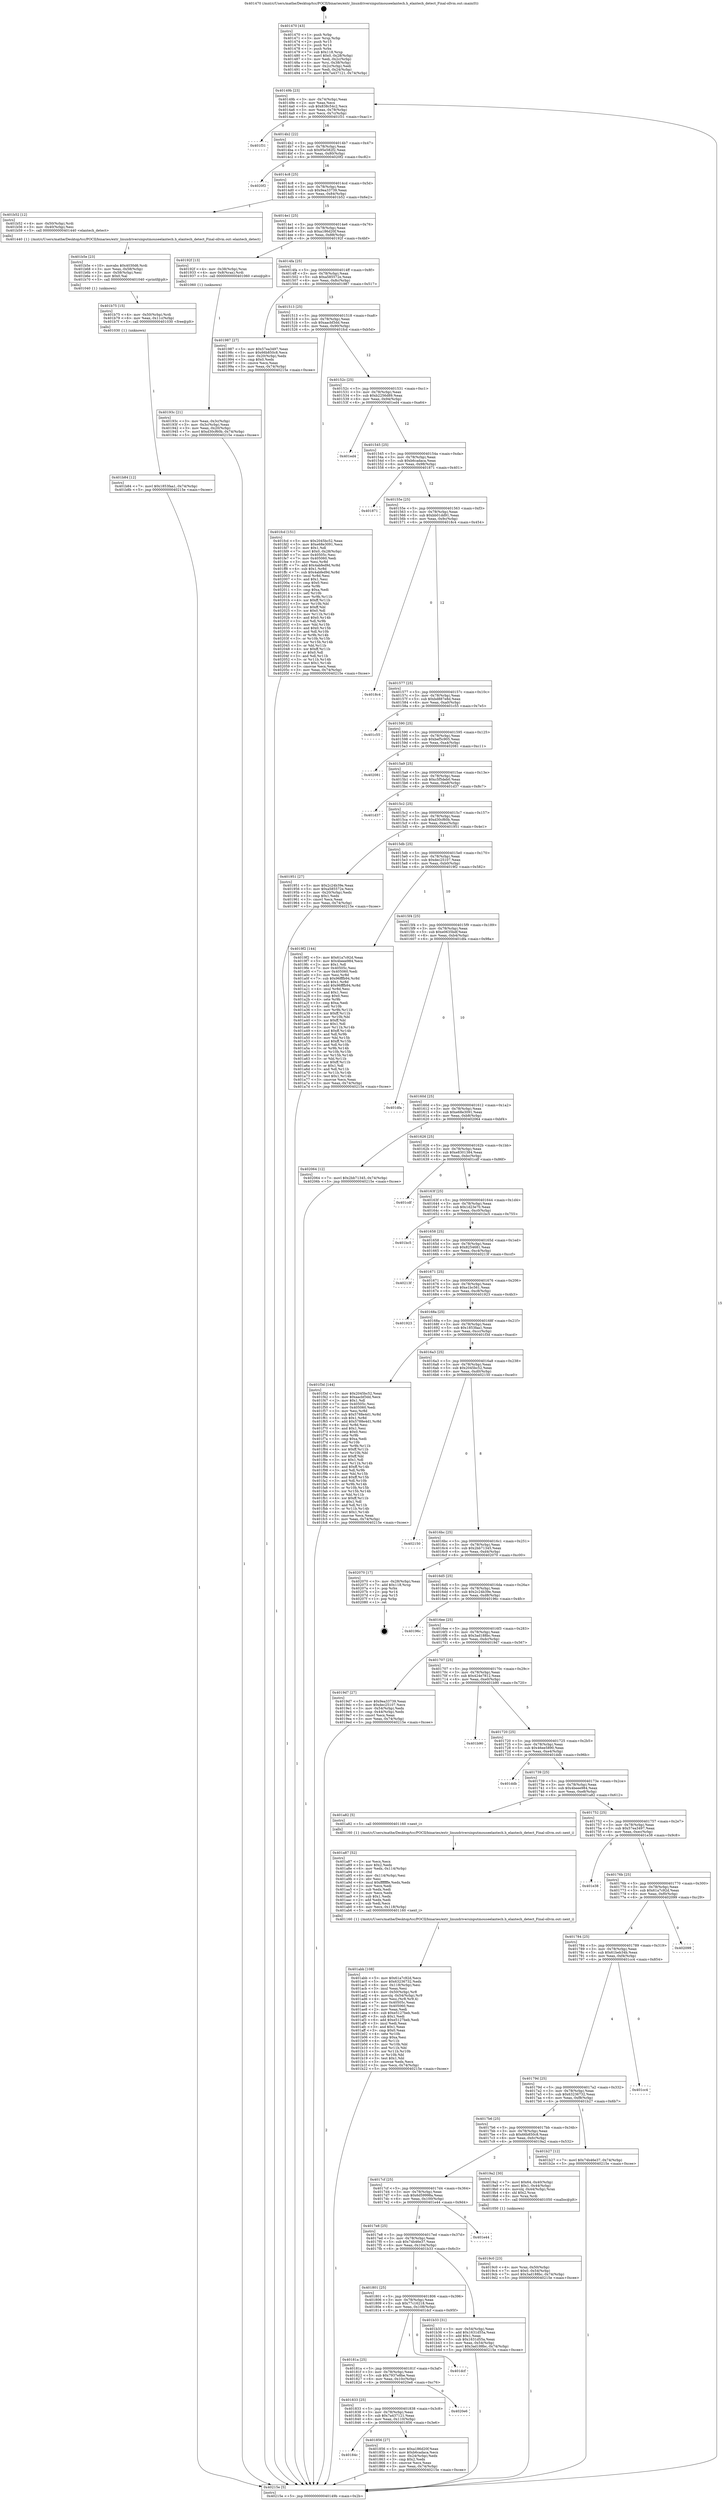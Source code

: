 digraph "0x401470" {
  label = "0x401470 (/mnt/c/Users/mathe/Desktop/tcc/POCII/binaries/extr_linuxdriversinputmouseelantech.h_elantech_detect_Final-ollvm.out::main(0))"
  labelloc = "t"
  node[shape=record]

  Entry [label="",width=0.3,height=0.3,shape=circle,fillcolor=black,style=filled]
  "0x40149b" [label="{
     0x40149b [23]\l
     | [instrs]\l
     &nbsp;&nbsp;0x40149b \<+3\>: mov -0x74(%rbp),%eax\l
     &nbsp;&nbsp;0x40149e \<+2\>: mov %eax,%ecx\l
     &nbsp;&nbsp;0x4014a0 \<+6\>: sub $0x838c54c2,%ecx\l
     &nbsp;&nbsp;0x4014a6 \<+3\>: mov %eax,-0x78(%rbp)\l
     &nbsp;&nbsp;0x4014a9 \<+3\>: mov %ecx,-0x7c(%rbp)\l
     &nbsp;&nbsp;0x4014ac \<+6\>: je 0000000000401f31 \<main+0xac1\>\l
  }"]
  "0x401f31" [label="{
     0x401f31\l
  }", style=dashed]
  "0x4014b2" [label="{
     0x4014b2 [22]\l
     | [instrs]\l
     &nbsp;&nbsp;0x4014b2 \<+5\>: jmp 00000000004014b7 \<main+0x47\>\l
     &nbsp;&nbsp;0x4014b7 \<+3\>: mov -0x78(%rbp),%eax\l
     &nbsp;&nbsp;0x4014ba \<+5\>: sub $0x95e582f2,%eax\l
     &nbsp;&nbsp;0x4014bf \<+3\>: mov %eax,-0x80(%rbp)\l
     &nbsp;&nbsp;0x4014c2 \<+6\>: je 00000000004020f2 \<main+0xc82\>\l
  }"]
  Exit [label="",width=0.3,height=0.3,shape=circle,fillcolor=black,style=filled,peripheries=2]
  "0x4020f2" [label="{
     0x4020f2\l
  }", style=dashed]
  "0x4014c8" [label="{
     0x4014c8 [25]\l
     | [instrs]\l
     &nbsp;&nbsp;0x4014c8 \<+5\>: jmp 00000000004014cd \<main+0x5d\>\l
     &nbsp;&nbsp;0x4014cd \<+3\>: mov -0x78(%rbp),%eax\l
     &nbsp;&nbsp;0x4014d0 \<+5\>: sub $0x9ea33739,%eax\l
     &nbsp;&nbsp;0x4014d5 \<+6\>: mov %eax,-0x84(%rbp)\l
     &nbsp;&nbsp;0x4014db \<+6\>: je 0000000000401b52 \<main+0x6e2\>\l
  }"]
  "0x401b84" [label="{
     0x401b84 [12]\l
     | [instrs]\l
     &nbsp;&nbsp;0x401b84 \<+7\>: movl $0x1853faa1,-0x74(%rbp)\l
     &nbsp;&nbsp;0x401b8b \<+5\>: jmp 000000000040215e \<main+0xcee\>\l
  }"]
  "0x401b52" [label="{
     0x401b52 [12]\l
     | [instrs]\l
     &nbsp;&nbsp;0x401b52 \<+4\>: mov -0x50(%rbp),%rdi\l
     &nbsp;&nbsp;0x401b56 \<+3\>: mov -0x40(%rbp),%esi\l
     &nbsp;&nbsp;0x401b59 \<+5\>: call 0000000000401440 \<elantech_detect\>\l
     | [calls]\l
     &nbsp;&nbsp;0x401440 \{1\} (/mnt/c/Users/mathe/Desktop/tcc/POCII/binaries/extr_linuxdriversinputmouseelantech.h_elantech_detect_Final-ollvm.out::elantech_detect)\l
  }"]
  "0x4014e1" [label="{
     0x4014e1 [25]\l
     | [instrs]\l
     &nbsp;&nbsp;0x4014e1 \<+5\>: jmp 00000000004014e6 \<main+0x76\>\l
     &nbsp;&nbsp;0x4014e6 \<+3\>: mov -0x78(%rbp),%eax\l
     &nbsp;&nbsp;0x4014e9 \<+5\>: sub $0xa186d20f,%eax\l
     &nbsp;&nbsp;0x4014ee \<+6\>: mov %eax,-0x88(%rbp)\l
     &nbsp;&nbsp;0x4014f4 \<+6\>: je 000000000040192f \<main+0x4bf\>\l
  }"]
  "0x401b75" [label="{
     0x401b75 [15]\l
     | [instrs]\l
     &nbsp;&nbsp;0x401b75 \<+4\>: mov -0x50(%rbp),%rdi\l
     &nbsp;&nbsp;0x401b79 \<+6\>: mov %eax,-0x11c(%rbp)\l
     &nbsp;&nbsp;0x401b7f \<+5\>: call 0000000000401030 \<free@plt\>\l
     | [calls]\l
     &nbsp;&nbsp;0x401030 \{1\} (unknown)\l
  }"]
  "0x40192f" [label="{
     0x40192f [13]\l
     | [instrs]\l
     &nbsp;&nbsp;0x40192f \<+4\>: mov -0x38(%rbp),%rax\l
     &nbsp;&nbsp;0x401933 \<+4\>: mov 0x8(%rax),%rdi\l
     &nbsp;&nbsp;0x401937 \<+5\>: call 0000000000401060 \<atoi@plt\>\l
     | [calls]\l
     &nbsp;&nbsp;0x401060 \{1\} (unknown)\l
  }"]
  "0x4014fa" [label="{
     0x4014fa [25]\l
     | [instrs]\l
     &nbsp;&nbsp;0x4014fa \<+5\>: jmp 00000000004014ff \<main+0x8f\>\l
     &nbsp;&nbsp;0x4014ff \<+3\>: mov -0x78(%rbp),%eax\l
     &nbsp;&nbsp;0x401502 \<+5\>: sub $0xa585572e,%eax\l
     &nbsp;&nbsp;0x401507 \<+6\>: mov %eax,-0x8c(%rbp)\l
     &nbsp;&nbsp;0x40150d \<+6\>: je 0000000000401987 \<main+0x517\>\l
  }"]
  "0x401b5e" [label="{
     0x401b5e [23]\l
     | [instrs]\l
     &nbsp;&nbsp;0x401b5e \<+10\>: movabs $0x4030d6,%rdi\l
     &nbsp;&nbsp;0x401b68 \<+3\>: mov %eax,-0x58(%rbp)\l
     &nbsp;&nbsp;0x401b6b \<+3\>: mov -0x58(%rbp),%esi\l
     &nbsp;&nbsp;0x401b6e \<+2\>: mov $0x0,%al\l
     &nbsp;&nbsp;0x401b70 \<+5\>: call 0000000000401040 \<printf@plt\>\l
     | [calls]\l
     &nbsp;&nbsp;0x401040 \{1\} (unknown)\l
  }"]
  "0x401987" [label="{
     0x401987 [27]\l
     | [instrs]\l
     &nbsp;&nbsp;0x401987 \<+5\>: mov $0x57ea3497,%eax\l
     &nbsp;&nbsp;0x40198c \<+5\>: mov $0x66b850c8,%ecx\l
     &nbsp;&nbsp;0x401991 \<+3\>: mov -0x20(%rbp),%edx\l
     &nbsp;&nbsp;0x401994 \<+3\>: cmp $0x0,%edx\l
     &nbsp;&nbsp;0x401997 \<+3\>: cmove %ecx,%eax\l
     &nbsp;&nbsp;0x40199a \<+3\>: mov %eax,-0x74(%rbp)\l
     &nbsp;&nbsp;0x40199d \<+5\>: jmp 000000000040215e \<main+0xcee\>\l
  }"]
  "0x401513" [label="{
     0x401513 [25]\l
     | [instrs]\l
     &nbsp;&nbsp;0x401513 \<+5\>: jmp 0000000000401518 \<main+0xa8\>\l
     &nbsp;&nbsp;0x401518 \<+3\>: mov -0x78(%rbp),%eax\l
     &nbsp;&nbsp;0x40151b \<+5\>: sub $0xaacbf3dd,%eax\l
     &nbsp;&nbsp;0x401520 \<+6\>: mov %eax,-0x90(%rbp)\l
     &nbsp;&nbsp;0x401526 \<+6\>: je 0000000000401fcd \<main+0xb5d\>\l
  }"]
  "0x401abb" [label="{
     0x401abb [108]\l
     | [instrs]\l
     &nbsp;&nbsp;0x401abb \<+5\>: mov $0x61a7c92d,%ecx\l
     &nbsp;&nbsp;0x401ac0 \<+5\>: mov $0x63236732,%edx\l
     &nbsp;&nbsp;0x401ac5 \<+6\>: mov -0x118(%rbp),%esi\l
     &nbsp;&nbsp;0x401acb \<+3\>: imul %eax,%esi\l
     &nbsp;&nbsp;0x401ace \<+4\>: mov -0x50(%rbp),%r8\l
     &nbsp;&nbsp;0x401ad2 \<+4\>: movslq -0x54(%rbp),%r9\l
     &nbsp;&nbsp;0x401ad6 \<+4\>: mov %esi,(%r8,%r9,4)\l
     &nbsp;&nbsp;0x401ada \<+7\>: mov 0x40505c,%eax\l
     &nbsp;&nbsp;0x401ae1 \<+7\>: mov 0x405060,%esi\l
     &nbsp;&nbsp;0x401ae8 \<+2\>: mov %eax,%edi\l
     &nbsp;&nbsp;0x401aea \<+6\>: sub $0xe5127beb,%edi\l
     &nbsp;&nbsp;0x401af0 \<+3\>: sub $0x1,%edi\l
     &nbsp;&nbsp;0x401af3 \<+6\>: add $0xe5127beb,%edi\l
     &nbsp;&nbsp;0x401af9 \<+3\>: imul %edi,%eax\l
     &nbsp;&nbsp;0x401afc \<+3\>: and $0x1,%eax\l
     &nbsp;&nbsp;0x401aff \<+3\>: cmp $0x0,%eax\l
     &nbsp;&nbsp;0x401b02 \<+4\>: sete %r10b\l
     &nbsp;&nbsp;0x401b06 \<+3\>: cmp $0xa,%esi\l
     &nbsp;&nbsp;0x401b09 \<+4\>: setl %r11b\l
     &nbsp;&nbsp;0x401b0d \<+3\>: mov %r10b,%bl\l
     &nbsp;&nbsp;0x401b10 \<+3\>: and %r11b,%bl\l
     &nbsp;&nbsp;0x401b13 \<+3\>: xor %r11b,%r10b\l
     &nbsp;&nbsp;0x401b16 \<+3\>: or %r10b,%bl\l
     &nbsp;&nbsp;0x401b19 \<+3\>: test $0x1,%bl\l
     &nbsp;&nbsp;0x401b1c \<+3\>: cmovne %edx,%ecx\l
     &nbsp;&nbsp;0x401b1f \<+3\>: mov %ecx,-0x74(%rbp)\l
     &nbsp;&nbsp;0x401b22 \<+5\>: jmp 000000000040215e \<main+0xcee\>\l
  }"]
  "0x401fcd" [label="{
     0x401fcd [151]\l
     | [instrs]\l
     &nbsp;&nbsp;0x401fcd \<+5\>: mov $0x2045bc52,%eax\l
     &nbsp;&nbsp;0x401fd2 \<+5\>: mov $0xe68e3091,%ecx\l
     &nbsp;&nbsp;0x401fd7 \<+2\>: mov $0x1,%dl\l
     &nbsp;&nbsp;0x401fd9 \<+7\>: movl $0x0,-0x28(%rbp)\l
     &nbsp;&nbsp;0x401fe0 \<+7\>: mov 0x40505c,%esi\l
     &nbsp;&nbsp;0x401fe7 \<+7\>: mov 0x405060,%edi\l
     &nbsp;&nbsp;0x401fee \<+3\>: mov %esi,%r8d\l
     &nbsp;&nbsp;0x401ff1 \<+7\>: add $0x4abfed9d,%r8d\l
     &nbsp;&nbsp;0x401ff8 \<+4\>: sub $0x1,%r8d\l
     &nbsp;&nbsp;0x401ffc \<+7\>: sub $0x4abfed9d,%r8d\l
     &nbsp;&nbsp;0x402003 \<+4\>: imul %r8d,%esi\l
     &nbsp;&nbsp;0x402007 \<+3\>: and $0x1,%esi\l
     &nbsp;&nbsp;0x40200a \<+3\>: cmp $0x0,%esi\l
     &nbsp;&nbsp;0x40200d \<+4\>: sete %r9b\l
     &nbsp;&nbsp;0x402011 \<+3\>: cmp $0xa,%edi\l
     &nbsp;&nbsp;0x402014 \<+4\>: setl %r10b\l
     &nbsp;&nbsp;0x402018 \<+3\>: mov %r9b,%r11b\l
     &nbsp;&nbsp;0x40201b \<+4\>: xor $0xff,%r11b\l
     &nbsp;&nbsp;0x40201f \<+3\>: mov %r10b,%bl\l
     &nbsp;&nbsp;0x402022 \<+3\>: xor $0xff,%bl\l
     &nbsp;&nbsp;0x402025 \<+3\>: xor $0x0,%dl\l
     &nbsp;&nbsp;0x402028 \<+3\>: mov %r11b,%r14b\l
     &nbsp;&nbsp;0x40202b \<+4\>: and $0x0,%r14b\l
     &nbsp;&nbsp;0x40202f \<+3\>: and %dl,%r9b\l
     &nbsp;&nbsp;0x402032 \<+3\>: mov %bl,%r15b\l
     &nbsp;&nbsp;0x402035 \<+4\>: and $0x0,%r15b\l
     &nbsp;&nbsp;0x402039 \<+3\>: and %dl,%r10b\l
     &nbsp;&nbsp;0x40203c \<+3\>: or %r9b,%r14b\l
     &nbsp;&nbsp;0x40203f \<+3\>: or %r10b,%r15b\l
     &nbsp;&nbsp;0x402042 \<+3\>: xor %r15b,%r14b\l
     &nbsp;&nbsp;0x402045 \<+3\>: or %bl,%r11b\l
     &nbsp;&nbsp;0x402048 \<+4\>: xor $0xff,%r11b\l
     &nbsp;&nbsp;0x40204c \<+3\>: or $0x0,%dl\l
     &nbsp;&nbsp;0x40204f \<+3\>: and %dl,%r11b\l
     &nbsp;&nbsp;0x402052 \<+3\>: or %r11b,%r14b\l
     &nbsp;&nbsp;0x402055 \<+4\>: test $0x1,%r14b\l
     &nbsp;&nbsp;0x402059 \<+3\>: cmovne %ecx,%eax\l
     &nbsp;&nbsp;0x40205c \<+3\>: mov %eax,-0x74(%rbp)\l
     &nbsp;&nbsp;0x40205f \<+5\>: jmp 000000000040215e \<main+0xcee\>\l
  }"]
  "0x40152c" [label="{
     0x40152c [25]\l
     | [instrs]\l
     &nbsp;&nbsp;0x40152c \<+5\>: jmp 0000000000401531 \<main+0xc1\>\l
     &nbsp;&nbsp;0x401531 \<+3\>: mov -0x78(%rbp),%eax\l
     &nbsp;&nbsp;0x401534 \<+5\>: sub $0xb2256d89,%eax\l
     &nbsp;&nbsp;0x401539 \<+6\>: mov %eax,-0x94(%rbp)\l
     &nbsp;&nbsp;0x40153f \<+6\>: je 0000000000401ed4 \<main+0xa64\>\l
  }"]
  "0x401a87" [label="{
     0x401a87 [52]\l
     | [instrs]\l
     &nbsp;&nbsp;0x401a87 \<+2\>: xor %ecx,%ecx\l
     &nbsp;&nbsp;0x401a89 \<+5\>: mov $0x2,%edx\l
     &nbsp;&nbsp;0x401a8e \<+6\>: mov %edx,-0x114(%rbp)\l
     &nbsp;&nbsp;0x401a94 \<+1\>: cltd\l
     &nbsp;&nbsp;0x401a95 \<+6\>: mov -0x114(%rbp),%esi\l
     &nbsp;&nbsp;0x401a9b \<+2\>: idiv %esi\l
     &nbsp;&nbsp;0x401a9d \<+6\>: imul $0xfffffffe,%edx,%edx\l
     &nbsp;&nbsp;0x401aa3 \<+2\>: mov %ecx,%edi\l
     &nbsp;&nbsp;0x401aa5 \<+2\>: sub %edx,%edi\l
     &nbsp;&nbsp;0x401aa7 \<+2\>: mov %ecx,%edx\l
     &nbsp;&nbsp;0x401aa9 \<+3\>: sub $0x1,%edx\l
     &nbsp;&nbsp;0x401aac \<+2\>: add %edx,%edi\l
     &nbsp;&nbsp;0x401aae \<+2\>: sub %edi,%ecx\l
     &nbsp;&nbsp;0x401ab0 \<+6\>: mov %ecx,-0x118(%rbp)\l
     &nbsp;&nbsp;0x401ab6 \<+5\>: call 0000000000401160 \<next_i\>\l
     | [calls]\l
     &nbsp;&nbsp;0x401160 \{1\} (/mnt/c/Users/mathe/Desktop/tcc/POCII/binaries/extr_linuxdriversinputmouseelantech.h_elantech_detect_Final-ollvm.out::next_i)\l
  }"]
  "0x401ed4" [label="{
     0x401ed4\l
  }", style=dashed]
  "0x401545" [label="{
     0x401545 [25]\l
     | [instrs]\l
     &nbsp;&nbsp;0x401545 \<+5\>: jmp 000000000040154a \<main+0xda\>\l
     &nbsp;&nbsp;0x40154a \<+3\>: mov -0x78(%rbp),%eax\l
     &nbsp;&nbsp;0x40154d \<+5\>: sub $0xb6cadaca,%eax\l
     &nbsp;&nbsp;0x401552 \<+6\>: mov %eax,-0x98(%rbp)\l
     &nbsp;&nbsp;0x401558 \<+6\>: je 0000000000401871 \<main+0x401\>\l
  }"]
  "0x4019c0" [label="{
     0x4019c0 [23]\l
     | [instrs]\l
     &nbsp;&nbsp;0x4019c0 \<+4\>: mov %rax,-0x50(%rbp)\l
     &nbsp;&nbsp;0x4019c4 \<+7\>: movl $0x0,-0x54(%rbp)\l
     &nbsp;&nbsp;0x4019cb \<+7\>: movl $0x3ad188bc,-0x74(%rbp)\l
     &nbsp;&nbsp;0x4019d2 \<+5\>: jmp 000000000040215e \<main+0xcee\>\l
  }"]
  "0x401871" [label="{
     0x401871\l
  }", style=dashed]
  "0x40155e" [label="{
     0x40155e [25]\l
     | [instrs]\l
     &nbsp;&nbsp;0x40155e \<+5\>: jmp 0000000000401563 \<main+0xf3\>\l
     &nbsp;&nbsp;0x401563 \<+3\>: mov -0x78(%rbp),%eax\l
     &nbsp;&nbsp;0x401566 \<+5\>: sub $0xbb01dd91,%eax\l
     &nbsp;&nbsp;0x40156b \<+6\>: mov %eax,-0x9c(%rbp)\l
     &nbsp;&nbsp;0x401571 \<+6\>: je 00000000004018c4 \<main+0x454\>\l
  }"]
  "0x40193c" [label="{
     0x40193c [21]\l
     | [instrs]\l
     &nbsp;&nbsp;0x40193c \<+3\>: mov %eax,-0x3c(%rbp)\l
     &nbsp;&nbsp;0x40193f \<+3\>: mov -0x3c(%rbp),%eax\l
     &nbsp;&nbsp;0x401942 \<+3\>: mov %eax,-0x20(%rbp)\l
     &nbsp;&nbsp;0x401945 \<+7\>: movl $0xd30cf60b,-0x74(%rbp)\l
     &nbsp;&nbsp;0x40194c \<+5\>: jmp 000000000040215e \<main+0xcee\>\l
  }"]
  "0x4018c4" [label="{
     0x4018c4\l
  }", style=dashed]
  "0x401577" [label="{
     0x401577 [25]\l
     | [instrs]\l
     &nbsp;&nbsp;0x401577 \<+5\>: jmp 000000000040157c \<main+0x10c\>\l
     &nbsp;&nbsp;0x40157c \<+3\>: mov -0x78(%rbp),%eax\l
     &nbsp;&nbsp;0x40157f \<+5\>: sub $0xbd887e8d,%eax\l
     &nbsp;&nbsp;0x401584 \<+6\>: mov %eax,-0xa0(%rbp)\l
     &nbsp;&nbsp;0x40158a \<+6\>: je 0000000000401c55 \<main+0x7e5\>\l
  }"]
  "0x401470" [label="{
     0x401470 [43]\l
     | [instrs]\l
     &nbsp;&nbsp;0x401470 \<+1\>: push %rbp\l
     &nbsp;&nbsp;0x401471 \<+3\>: mov %rsp,%rbp\l
     &nbsp;&nbsp;0x401474 \<+2\>: push %r15\l
     &nbsp;&nbsp;0x401476 \<+2\>: push %r14\l
     &nbsp;&nbsp;0x401478 \<+1\>: push %rbx\l
     &nbsp;&nbsp;0x401479 \<+7\>: sub $0x118,%rsp\l
     &nbsp;&nbsp;0x401480 \<+7\>: movl $0x0,-0x28(%rbp)\l
     &nbsp;&nbsp;0x401487 \<+3\>: mov %edi,-0x2c(%rbp)\l
     &nbsp;&nbsp;0x40148a \<+4\>: mov %rsi,-0x38(%rbp)\l
     &nbsp;&nbsp;0x40148e \<+3\>: mov -0x2c(%rbp),%edi\l
     &nbsp;&nbsp;0x401491 \<+3\>: mov %edi,-0x24(%rbp)\l
     &nbsp;&nbsp;0x401494 \<+7\>: movl $0x7a437121,-0x74(%rbp)\l
  }"]
  "0x401c55" [label="{
     0x401c55\l
  }", style=dashed]
  "0x401590" [label="{
     0x401590 [25]\l
     | [instrs]\l
     &nbsp;&nbsp;0x401590 \<+5\>: jmp 0000000000401595 \<main+0x125\>\l
     &nbsp;&nbsp;0x401595 \<+3\>: mov -0x78(%rbp),%eax\l
     &nbsp;&nbsp;0x401598 \<+5\>: sub $0xbef5c905,%eax\l
     &nbsp;&nbsp;0x40159d \<+6\>: mov %eax,-0xa4(%rbp)\l
     &nbsp;&nbsp;0x4015a3 \<+6\>: je 0000000000402081 \<main+0xc11\>\l
  }"]
  "0x40215e" [label="{
     0x40215e [5]\l
     | [instrs]\l
     &nbsp;&nbsp;0x40215e \<+5\>: jmp 000000000040149b \<main+0x2b\>\l
  }"]
  "0x402081" [label="{
     0x402081\l
  }", style=dashed]
  "0x4015a9" [label="{
     0x4015a9 [25]\l
     | [instrs]\l
     &nbsp;&nbsp;0x4015a9 \<+5\>: jmp 00000000004015ae \<main+0x13e\>\l
     &nbsp;&nbsp;0x4015ae \<+3\>: mov -0x78(%rbp),%eax\l
     &nbsp;&nbsp;0x4015b1 \<+5\>: sub $0xc5f5deb0,%eax\l
     &nbsp;&nbsp;0x4015b6 \<+6\>: mov %eax,-0xa8(%rbp)\l
     &nbsp;&nbsp;0x4015bc \<+6\>: je 0000000000401d37 \<main+0x8c7\>\l
  }"]
  "0x40184c" [label="{
     0x40184c\l
  }", style=dashed]
  "0x401d37" [label="{
     0x401d37\l
  }", style=dashed]
  "0x4015c2" [label="{
     0x4015c2 [25]\l
     | [instrs]\l
     &nbsp;&nbsp;0x4015c2 \<+5\>: jmp 00000000004015c7 \<main+0x157\>\l
     &nbsp;&nbsp;0x4015c7 \<+3\>: mov -0x78(%rbp),%eax\l
     &nbsp;&nbsp;0x4015ca \<+5\>: sub $0xd30cf60b,%eax\l
     &nbsp;&nbsp;0x4015cf \<+6\>: mov %eax,-0xac(%rbp)\l
     &nbsp;&nbsp;0x4015d5 \<+6\>: je 0000000000401951 \<main+0x4e1\>\l
  }"]
  "0x401856" [label="{
     0x401856 [27]\l
     | [instrs]\l
     &nbsp;&nbsp;0x401856 \<+5\>: mov $0xa186d20f,%eax\l
     &nbsp;&nbsp;0x40185b \<+5\>: mov $0xb6cadaca,%ecx\l
     &nbsp;&nbsp;0x401860 \<+3\>: mov -0x24(%rbp),%edx\l
     &nbsp;&nbsp;0x401863 \<+3\>: cmp $0x2,%edx\l
     &nbsp;&nbsp;0x401866 \<+3\>: cmovne %ecx,%eax\l
     &nbsp;&nbsp;0x401869 \<+3\>: mov %eax,-0x74(%rbp)\l
     &nbsp;&nbsp;0x40186c \<+5\>: jmp 000000000040215e \<main+0xcee\>\l
  }"]
  "0x401951" [label="{
     0x401951 [27]\l
     | [instrs]\l
     &nbsp;&nbsp;0x401951 \<+5\>: mov $0x2c24b39e,%eax\l
     &nbsp;&nbsp;0x401956 \<+5\>: mov $0xa585572e,%ecx\l
     &nbsp;&nbsp;0x40195b \<+3\>: mov -0x20(%rbp),%edx\l
     &nbsp;&nbsp;0x40195e \<+3\>: cmp $0x1,%edx\l
     &nbsp;&nbsp;0x401961 \<+3\>: cmovl %ecx,%eax\l
     &nbsp;&nbsp;0x401964 \<+3\>: mov %eax,-0x74(%rbp)\l
     &nbsp;&nbsp;0x401967 \<+5\>: jmp 000000000040215e \<main+0xcee\>\l
  }"]
  "0x4015db" [label="{
     0x4015db [25]\l
     | [instrs]\l
     &nbsp;&nbsp;0x4015db \<+5\>: jmp 00000000004015e0 \<main+0x170\>\l
     &nbsp;&nbsp;0x4015e0 \<+3\>: mov -0x78(%rbp),%eax\l
     &nbsp;&nbsp;0x4015e3 \<+5\>: sub $0xdec25107,%eax\l
     &nbsp;&nbsp;0x4015e8 \<+6\>: mov %eax,-0xb0(%rbp)\l
     &nbsp;&nbsp;0x4015ee \<+6\>: je 00000000004019f2 \<main+0x582\>\l
  }"]
  "0x401833" [label="{
     0x401833 [25]\l
     | [instrs]\l
     &nbsp;&nbsp;0x401833 \<+5\>: jmp 0000000000401838 \<main+0x3c8\>\l
     &nbsp;&nbsp;0x401838 \<+3\>: mov -0x78(%rbp),%eax\l
     &nbsp;&nbsp;0x40183b \<+5\>: sub $0x7a437121,%eax\l
     &nbsp;&nbsp;0x401840 \<+6\>: mov %eax,-0x110(%rbp)\l
     &nbsp;&nbsp;0x401846 \<+6\>: je 0000000000401856 \<main+0x3e6\>\l
  }"]
  "0x4019f2" [label="{
     0x4019f2 [144]\l
     | [instrs]\l
     &nbsp;&nbsp;0x4019f2 \<+5\>: mov $0x61a7c92d,%eax\l
     &nbsp;&nbsp;0x4019f7 \<+5\>: mov $0x4beee984,%ecx\l
     &nbsp;&nbsp;0x4019fc \<+2\>: mov $0x1,%dl\l
     &nbsp;&nbsp;0x4019fe \<+7\>: mov 0x40505c,%esi\l
     &nbsp;&nbsp;0x401a05 \<+7\>: mov 0x405060,%edi\l
     &nbsp;&nbsp;0x401a0c \<+3\>: mov %esi,%r8d\l
     &nbsp;&nbsp;0x401a0f \<+7\>: sub $0x96fffb94,%r8d\l
     &nbsp;&nbsp;0x401a16 \<+4\>: sub $0x1,%r8d\l
     &nbsp;&nbsp;0x401a1a \<+7\>: add $0x96fffb94,%r8d\l
     &nbsp;&nbsp;0x401a21 \<+4\>: imul %r8d,%esi\l
     &nbsp;&nbsp;0x401a25 \<+3\>: and $0x1,%esi\l
     &nbsp;&nbsp;0x401a28 \<+3\>: cmp $0x0,%esi\l
     &nbsp;&nbsp;0x401a2b \<+4\>: sete %r9b\l
     &nbsp;&nbsp;0x401a2f \<+3\>: cmp $0xa,%edi\l
     &nbsp;&nbsp;0x401a32 \<+4\>: setl %r10b\l
     &nbsp;&nbsp;0x401a36 \<+3\>: mov %r9b,%r11b\l
     &nbsp;&nbsp;0x401a39 \<+4\>: xor $0xff,%r11b\l
     &nbsp;&nbsp;0x401a3d \<+3\>: mov %r10b,%bl\l
     &nbsp;&nbsp;0x401a40 \<+3\>: xor $0xff,%bl\l
     &nbsp;&nbsp;0x401a43 \<+3\>: xor $0x1,%dl\l
     &nbsp;&nbsp;0x401a46 \<+3\>: mov %r11b,%r14b\l
     &nbsp;&nbsp;0x401a49 \<+4\>: and $0xff,%r14b\l
     &nbsp;&nbsp;0x401a4d \<+3\>: and %dl,%r9b\l
     &nbsp;&nbsp;0x401a50 \<+3\>: mov %bl,%r15b\l
     &nbsp;&nbsp;0x401a53 \<+4\>: and $0xff,%r15b\l
     &nbsp;&nbsp;0x401a57 \<+3\>: and %dl,%r10b\l
     &nbsp;&nbsp;0x401a5a \<+3\>: or %r9b,%r14b\l
     &nbsp;&nbsp;0x401a5d \<+3\>: or %r10b,%r15b\l
     &nbsp;&nbsp;0x401a60 \<+3\>: xor %r15b,%r14b\l
     &nbsp;&nbsp;0x401a63 \<+3\>: or %bl,%r11b\l
     &nbsp;&nbsp;0x401a66 \<+4\>: xor $0xff,%r11b\l
     &nbsp;&nbsp;0x401a6a \<+3\>: or $0x1,%dl\l
     &nbsp;&nbsp;0x401a6d \<+3\>: and %dl,%r11b\l
     &nbsp;&nbsp;0x401a70 \<+3\>: or %r11b,%r14b\l
     &nbsp;&nbsp;0x401a73 \<+4\>: test $0x1,%r14b\l
     &nbsp;&nbsp;0x401a77 \<+3\>: cmovne %ecx,%eax\l
     &nbsp;&nbsp;0x401a7a \<+3\>: mov %eax,-0x74(%rbp)\l
     &nbsp;&nbsp;0x401a7d \<+5\>: jmp 000000000040215e \<main+0xcee\>\l
  }"]
  "0x4015f4" [label="{
     0x4015f4 [25]\l
     | [instrs]\l
     &nbsp;&nbsp;0x4015f4 \<+5\>: jmp 00000000004015f9 \<main+0x189\>\l
     &nbsp;&nbsp;0x4015f9 \<+3\>: mov -0x78(%rbp),%eax\l
     &nbsp;&nbsp;0x4015fc \<+5\>: sub $0xe0635bdf,%eax\l
     &nbsp;&nbsp;0x401601 \<+6\>: mov %eax,-0xb4(%rbp)\l
     &nbsp;&nbsp;0x401607 \<+6\>: je 0000000000401dfa \<main+0x98a\>\l
  }"]
  "0x4020e6" [label="{
     0x4020e6\l
  }", style=dashed]
  "0x401dfa" [label="{
     0x401dfa\l
  }", style=dashed]
  "0x40160d" [label="{
     0x40160d [25]\l
     | [instrs]\l
     &nbsp;&nbsp;0x40160d \<+5\>: jmp 0000000000401612 \<main+0x1a2\>\l
     &nbsp;&nbsp;0x401612 \<+3\>: mov -0x78(%rbp),%eax\l
     &nbsp;&nbsp;0x401615 \<+5\>: sub $0xe68e3091,%eax\l
     &nbsp;&nbsp;0x40161a \<+6\>: mov %eax,-0xb8(%rbp)\l
     &nbsp;&nbsp;0x401620 \<+6\>: je 0000000000402064 \<main+0xbf4\>\l
  }"]
  "0x40181a" [label="{
     0x40181a [25]\l
     | [instrs]\l
     &nbsp;&nbsp;0x40181a \<+5\>: jmp 000000000040181f \<main+0x3af\>\l
     &nbsp;&nbsp;0x40181f \<+3\>: mov -0x78(%rbp),%eax\l
     &nbsp;&nbsp;0x401822 \<+5\>: sub $0x7937e8be,%eax\l
     &nbsp;&nbsp;0x401827 \<+6\>: mov %eax,-0x10c(%rbp)\l
     &nbsp;&nbsp;0x40182d \<+6\>: je 00000000004020e6 \<main+0xc76\>\l
  }"]
  "0x402064" [label="{
     0x402064 [12]\l
     | [instrs]\l
     &nbsp;&nbsp;0x402064 \<+7\>: movl $0x2bb71345,-0x74(%rbp)\l
     &nbsp;&nbsp;0x40206b \<+5\>: jmp 000000000040215e \<main+0xcee\>\l
  }"]
  "0x401626" [label="{
     0x401626 [25]\l
     | [instrs]\l
     &nbsp;&nbsp;0x401626 \<+5\>: jmp 000000000040162b \<main+0x1bb\>\l
     &nbsp;&nbsp;0x40162b \<+3\>: mov -0x78(%rbp),%eax\l
     &nbsp;&nbsp;0x40162e \<+5\>: sub $0xe8301384,%eax\l
     &nbsp;&nbsp;0x401633 \<+6\>: mov %eax,-0xbc(%rbp)\l
     &nbsp;&nbsp;0x401639 \<+6\>: je 0000000000401cdf \<main+0x86f\>\l
  }"]
  "0x401dcf" [label="{
     0x401dcf\l
  }", style=dashed]
  "0x401cdf" [label="{
     0x401cdf\l
  }", style=dashed]
  "0x40163f" [label="{
     0x40163f [25]\l
     | [instrs]\l
     &nbsp;&nbsp;0x40163f \<+5\>: jmp 0000000000401644 \<main+0x1d4\>\l
     &nbsp;&nbsp;0x401644 \<+3\>: mov -0x78(%rbp),%eax\l
     &nbsp;&nbsp;0x401647 \<+5\>: sub $0x1d23e70,%eax\l
     &nbsp;&nbsp;0x40164c \<+6\>: mov %eax,-0xc0(%rbp)\l
     &nbsp;&nbsp;0x401652 \<+6\>: je 0000000000401bc5 \<main+0x755\>\l
  }"]
  "0x401801" [label="{
     0x401801 [25]\l
     | [instrs]\l
     &nbsp;&nbsp;0x401801 \<+5\>: jmp 0000000000401806 \<main+0x396\>\l
     &nbsp;&nbsp;0x401806 \<+3\>: mov -0x78(%rbp),%eax\l
     &nbsp;&nbsp;0x401809 \<+5\>: sub $0x77c16218,%eax\l
     &nbsp;&nbsp;0x40180e \<+6\>: mov %eax,-0x108(%rbp)\l
     &nbsp;&nbsp;0x401814 \<+6\>: je 0000000000401dcf \<main+0x95f\>\l
  }"]
  "0x401bc5" [label="{
     0x401bc5\l
  }", style=dashed]
  "0x401658" [label="{
     0x401658 [25]\l
     | [instrs]\l
     &nbsp;&nbsp;0x401658 \<+5\>: jmp 000000000040165d \<main+0x1ed\>\l
     &nbsp;&nbsp;0x40165d \<+3\>: mov -0x78(%rbp),%eax\l
     &nbsp;&nbsp;0x401660 \<+5\>: sub $0x8254681,%eax\l
     &nbsp;&nbsp;0x401665 \<+6\>: mov %eax,-0xc4(%rbp)\l
     &nbsp;&nbsp;0x40166b \<+6\>: je 000000000040213f \<main+0xccf\>\l
  }"]
  "0x401b33" [label="{
     0x401b33 [31]\l
     | [instrs]\l
     &nbsp;&nbsp;0x401b33 \<+3\>: mov -0x54(%rbp),%eax\l
     &nbsp;&nbsp;0x401b36 \<+5\>: add $0x1631d55a,%eax\l
     &nbsp;&nbsp;0x401b3b \<+3\>: add $0x1,%eax\l
     &nbsp;&nbsp;0x401b3e \<+5\>: sub $0x1631d55a,%eax\l
     &nbsp;&nbsp;0x401b43 \<+3\>: mov %eax,-0x54(%rbp)\l
     &nbsp;&nbsp;0x401b46 \<+7\>: movl $0x3ad188bc,-0x74(%rbp)\l
     &nbsp;&nbsp;0x401b4d \<+5\>: jmp 000000000040215e \<main+0xcee\>\l
  }"]
  "0x40213f" [label="{
     0x40213f\l
  }", style=dashed]
  "0x401671" [label="{
     0x401671 [25]\l
     | [instrs]\l
     &nbsp;&nbsp;0x401671 \<+5\>: jmp 0000000000401676 \<main+0x206\>\l
     &nbsp;&nbsp;0x401676 \<+3\>: mov -0x78(%rbp),%eax\l
     &nbsp;&nbsp;0x401679 \<+5\>: sub $0xe1bc561,%eax\l
     &nbsp;&nbsp;0x40167e \<+6\>: mov %eax,-0xc8(%rbp)\l
     &nbsp;&nbsp;0x401684 \<+6\>: je 0000000000401923 \<main+0x4b3\>\l
  }"]
  "0x4017e8" [label="{
     0x4017e8 [25]\l
     | [instrs]\l
     &nbsp;&nbsp;0x4017e8 \<+5\>: jmp 00000000004017ed \<main+0x37d\>\l
     &nbsp;&nbsp;0x4017ed \<+3\>: mov -0x78(%rbp),%eax\l
     &nbsp;&nbsp;0x4017f0 \<+5\>: sub $0x74b46e37,%eax\l
     &nbsp;&nbsp;0x4017f5 \<+6\>: mov %eax,-0x104(%rbp)\l
     &nbsp;&nbsp;0x4017fb \<+6\>: je 0000000000401b33 \<main+0x6c3\>\l
  }"]
  "0x401923" [label="{
     0x401923\l
  }", style=dashed]
  "0x40168a" [label="{
     0x40168a [25]\l
     | [instrs]\l
     &nbsp;&nbsp;0x40168a \<+5\>: jmp 000000000040168f \<main+0x21f\>\l
     &nbsp;&nbsp;0x40168f \<+3\>: mov -0x78(%rbp),%eax\l
     &nbsp;&nbsp;0x401692 \<+5\>: sub $0x1853faa1,%eax\l
     &nbsp;&nbsp;0x401697 \<+6\>: mov %eax,-0xcc(%rbp)\l
     &nbsp;&nbsp;0x40169d \<+6\>: je 0000000000401f3d \<main+0xacd\>\l
  }"]
  "0x401e44" [label="{
     0x401e44\l
  }", style=dashed]
  "0x401f3d" [label="{
     0x401f3d [144]\l
     | [instrs]\l
     &nbsp;&nbsp;0x401f3d \<+5\>: mov $0x2045bc52,%eax\l
     &nbsp;&nbsp;0x401f42 \<+5\>: mov $0xaacbf3dd,%ecx\l
     &nbsp;&nbsp;0x401f47 \<+2\>: mov $0x1,%dl\l
     &nbsp;&nbsp;0x401f49 \<+7\>: mov 0x40505c,%esi\l
     &nbsp;&nbsp;0x401f50 \<+7\>: mov 0x405060,%edi\l
     &nbsp;&nbsp;0x401f57 \<+3\>: mov %esi,%r8d\l
     &nbsp;&nbsp;0x401f5a \<+7\>: sub $0x5788e4d1,%r8d\l
     &nbsp;&nbsp;0x401f61 \<+4\>: sub $0x1,%r8d\l
     &nbsp;&nbsp;0x401f65 \<+7\>: add $0x5788e4d1,%r8d\l
     &nbsp;&nbsp;0x401f6c \<+4\>: imul %r8d,%esi\l
     &nbsp;&nbsp;0x401f70 \<+3\>: and $0x1,%esi\l
     &nbsp;&nbsp;0x401f73 \<+3\>: cmp $0x0,%esi\l
     &nbsp;&nbsp;0x401f76 \<+4\>: sete %r9b\l
     &nbsp;&nbsp;0x401f7a \<+3\>: cmp $0xa,%edi\l
     &nbsp;&nbsp;0x401f7d \<+4\>: setl %r10b\l
     &nbsp;&nbsp;0x401f81 \<+3\>: mov %r9b,%r11b\l
     &nbsp;&nbsp;0x401f84 \<+4\>: xor $0xff,%r11b\l
     &nbsp;&nbsp;0x401f88 \<+3\>: mov %r10b,%bl\l
     &nbsp;&nbsp;0x401f8b \<+3\>: xor $0xff,%bl\l
     &nbsp;&nbsp;0x401f8e \<+3\>: xor $0x1,%dl\l
     &nbsp;&nbsp;0x401f91 \<+3\>: mov %r11b,%r14b\l
     &nbsp;&nbsp;0x401f94 \<+4\>: and $0xff,%r14b\l
     &nbsp;&nbsp;0x401f98 \<+3\>: and %dl,%r9b\l
     &nbsp;&nbsp;0x401f9b \<+3\>: mov %bl,%r15b\l
     &nbsp;&nbsp;0x401f9e \<+4\>: and $0xff,%r15b\l
     &nbsp;&nbsp;0x401fa2 \<+3\>: and %dl,%r10b\l
     &nbsp;&nbsp;0x401fa5 \<+3\>: or %r9b,%r14b\l
     &nbsp;&nbsp;0x401fa8 \<+3\>: or %r10b,%r15b\l
     &nbsp;&nbsp;0x401fab \<+3\>: xor %r15b,%r14b\l
     &nbsp;&nbsp;0x401fae \<+3\>: or %bl,%r11b\l
     &nbsp;&nbsp;0x401fb1 \<+4\>: xor $0xff,%r11b\l
     &nbsp;&nbsp;0x401fb5 \<+3\>: or $0x1,%dl\l
     &nbsp;&nbsp;0x401fb8 \<+3\>: and %dl,%r11b\l
     &nbsp;&nbsp;0x401fbb \<+3\>: or %r11b,%r14b\l
     &nbsp;&nbsp;0x401fbe \<+4\>: test $0x1,%r14b\l
     &nbsp;&nbsp;0x401fc2 \<+3\>: cmovne %ecx,%eax\l
     &nbsp;&nbsp;0x401fc5 \<+3\>: mov %eax,-0x74(%rbp)\l
     &nbsp;&nbsp;0x401fc8 \<+5\>: jmp 000000000040215e \<main+0xcee\>\l
  }"]
  "0x4016a3" [label="{
     0x4016a3 [25]\l
     | [instrs]\l
     &nbsp;&nbsp;0x4016a3 \<+5\>: jmp 00000000004016a8 \<main+0x238\>\l
     &nbsp;&nbsp;0x4016a8 \<+3\>: mov -0x78(%rbp),%eax\l
     &nbsp;&nbsp;0x4016ab \<+5\>: sub $0x2045bc52,%eax\l
     &nbsp;&nbsp;0x4016b0 \<+6\>: mov %eax,-0xd0(%rbp)\l
     &nbsp;&nbsp;0x4016b6 \<+6\>: je 0000000000402150 \<main+0xce0\>\l
  }"]
  "0x4017cf" [label="{
     0x4017cf [25]\l
     | [instrs]\l
     &nbsp;&nbsp;0x4017cf \<+5\>: jmp 00000000004017d4 \<main+0x364\>\l
     &nbsp;&nbsp;0x4017d4 \<+3\>: mov -0x78(%rbp),%eax\l
     &nbsp;&nbsp;0x4017d7 \<+5\>: sub $0x6d59998a,%eax\l
     &nbsp;&nbsp;0x4017dc \<+6\>: mov %eax,-0x100(%rbp)\l
     &nbsp;&nbsp;0x4017e2 \<+6\>: je 0000000000401e44 \<main+0x9d4\>\l
  }"]
  "0x402150" [label="{
     0x402150\l
  }", style=dashed]
  "0x4016bc" [label="{
     0x4016bc [25]\l
     | [instrs]\l
     &nbsp;&nbsp;0x4016bc \<+5\>: jmp 00000000004016c1 \<main+0x251\>\l
     &nbsp;&nbsp;0x4016c1 \<+3\>: mov -0x78(%rbp),%eax\l
     &nbsp;&nbsp;0x4016c4 \<+5\>: sub $0x2bb71345,%eax\l
     &nbsp;&nbsp;0x4016c9 \<+6\>: mov %eax,-0xd4(%rbp)\l
     &nbsp;&nbsp;0x4016cf \<+6\>: je 0000000000402070 \<main+0xc00\>\l
  }"]
  "0x4019a2" [label="{
     0x4019a2 [30]\l
     | [instrs]\l
     &nbsp;&nbsp;0x4019a2 \<+7\>: movl $0x64,-0x40(%rbp)\l
     &nbsp;&nbsp;0x4019a9 \<+7\>: movl $0x1,-0x44(%rbp)\l
     &nbsp;&nbsp;0x4019b0 \<+4\>: movslq -0x44(%rbp),%rax\l
     &nbsp;&nbsp;0x4019b4 \<+4\>: shl $0x2,%rax\l
     &nbsp;&nbsp;0x4019b8 \<+3\>: mov %rax,%rdi\l
     &nbsp;&nbsp;0x4019bb \<+5\>: call 0000000000401050 \<malloc@plt\>\l
     | [calls]\l
     &nbsp;&nbsp;0x401050 \{1\} (unknown)\l
  }"]
  "0x402070" [label="{
     0x402070 [17]\l
     | [instrs]\l
     &nbsp;&nbsp;0x402070 \<+3\>: mov -0x28(%rbp),%eax\l
     &nbsp;&nbsp;0x402073 \<+7\>: add $0x118,%rsp\l
     &nbsp;&nbsp;0x40207a \<+1\>: pop %rbx\l
     &nbsp;&nbsp;0x40207b \<+2\>: pop %r14\l
     &nbsp;&nbsp;0x40207d \<+2\>: pop %r15\l
     &nbsp;&nbsp;0x40207f \<+1\>: pop %rbp\l
     &nbsp;&nbsp;0x402080 \<+1\>: ret\l
  }"]
  "0x4016d5" [label="{
     0x4016d5 [25]\l
     | [instrs]\l
     &nbsp;&nbsp;0x4016d5 \<+5\>: jmp 00000000004016da \<main+0x26a\>\l
     &nbsp;&nbsp;0x4016da \<+3\>: mov -0x78(%rbp),%eax\l
     &nbsp;&nbsp;0x4016dd \<+5\>: sub $0x2c24b39e,%eax\l
     &nbsp;&nbsp;0x4016e2 \<+6\>: mov %eax,-0xd8(%rbp)\l
     &nbsp;&nbsp;0x4016e8 \<+6\>: je 000000000040196c \<main+0x4fc\>\l
  }"]
  "0x4017b6" [label="{
     0x4017b6 [25]\l
     | [instrs]\l
     &nbsp;&nbsp;0x4017b6 \<+5\>: jmp 00000000004017bb \<main+0x34b\>\l
     &nbsp;&nbsp;0x4017bb \<+3\>: mov -0x78(%rbp),%eax\l
     &nbsp;&nbsp;0x4017be \<+5\>: sub $0x66b850c8,%eax\l
     &nbsp;&nbsp;0x4017c3 \<+6\>: mov %eax,-0xfc(%rbp)\l
     &nbsp;&nbsp;0x4017c9 \<+6\>: je 00000000004019a2 \<main+0x532\>\l
  }"]
  "0x40196c" [label="{
     0x40196c\l
  }", style=dashed]
  "0x4016ee" [label="{
     0x4016ee [25]\l
     | [instrs]\l
     &nbsp;&nbsp;0x4016ee \<+5\>: jmp 00000000004016f3 \<main+0x283\>\l
     &nbsp;&nbsp;0x4016f3 \<+3\>: mov -0x78(%rbp),%eax\l
     &nbsp;&nbsp;0x4016f6 \<+5\>: sub $0x3ad188bc,%eax\l
     &nbsp;&nbsp;0x4016fb \<+6\>: mov %eax,-0xdc(%rbp)\l
     &nbsp;&nbsp;0x401701 \<+6\>: je 00000000004019d7 \<main+0x567\>\l
  }"]
  "0x401b27" [label="{
     0x401b27 [12]\l
     | [instrs]\l
     &nbsp;&nbsp;0x401b27 \<+7\>: movl $0x74b46e37,-0x74(%rbp)\l
     &nbsp;&nbsp;0x401b2e \<+5\>: jmp 000000000040215e \<main+0xcee\>\l
  }"]
  "0x4019d7" [label="{
     0x4019d7 [27]\l
     | [instrs]\l
     &nbsp;&nbsp;0x4019d7 \<+5\>: mov $0x9ea33739,%eax\l
     &nbsp;&nbsp;0x4019dc \<+5\>: mov $0xdec25107,%ecx\l
     &nbsp;&nbsp;0x4019e1 \<+3\>: mov -0x54(%rbp),%edx\l
     &nbsp;&nbsp;0x4019e4 \<+3\>: cmp -0x44(%rbp),%edx\l
     &nbsp;&nbsp;0x4019e7 \<+3\>: cmovl %ecx,%eax\l
     &nbsp;&nbsp;0x4019ea \<+3\>: mov %eax,-0x74(%rbp)\l
     &nbsp;&nbsp;0x4019ed \<+5\>: jmp 000000000040215e \<main+0xcee\>\l
  }"]
  "0x401707" [label="{
     0x401707 [25]\l
     | [instrs]\l
     &nbsp;&nbsp;0x401707 \<+5\>: jmp 000000000040170c \<main+0x29c\>\l
     &nbsp;&nbsp;0x40170c \<+3\>: mov -0x78(%rbp),%eax\l
     &nbsp;&nbsp;0x40170f \<+5\>: sub $0x424e7812,%eax\l
     &nbsp;&nbsp;0x401714 \<+6\>: mov %eax,-0xe0(%rbp)\l
     &nbsp;&nbsp;0x40171a \<+6\>: je 0000000000401b90 \<main+0x720\>\l
  }"]
  "0x40179d" [label="{
     0x40179d [25]\l
     | [instrs]\l
     &nbsp;&nbsp;0x40179d \<+5\>: jmp 00000000004017a2 \<main+0x332\>\l
     &nbsp;&nbsp;0x4017a2 \<+3\>: mov -0x78(%rbp),%eax\l
     &nbsp;&nbsp;0x4017a5 \<+5\>: sub $0x63236732,%eax\l
     &nbsp;&nbsp;0x4017aa \<+6\>: mov %eax,-0xf8(%rbp)\l
     &nbsp;&nbsp;0x4017b0 \<+6\>: je 0000000000401b27 \<main+0x6b7\>\l
  }"]
  "0x401b90" [label="{
     0x401b90\l
  }", style=dashed]
  "0x401720" [label="{
     0x401720 [25]\l
     | [instrs]\l
     &nbsp;&nbsp;0x401720 \<+5\>: jmp 0000000000401725 \<main+0x2b5\>\l
     &nbsp;&nbsp;0x401725 \<+3\>: mov -0x78(%rbp),%eax\l
     &nbsp;&nbsp;0x401728 \<+5\>: sub $0x46ee5890,%eax\l
     &nbsp;&nbsp;0x40172d \<+6\>: mov %eax,-0xe4(%rbp)\l
     &nbsp;&nbsp;0x401733 \<+6\>: je 0000000000401ddb \<main+0x96b\>\l
  }"]
  "0x401cc4" [label="{
     0x401cc4\l
  }", style=dashed]
  "0x401ddb" [label="{
     0x401ddb\l
  }", style=dashed]
  "0x401739" [label="{
     0x401739 [25]\l
     | [instrs]\l
     &nbsp;&nbsp;0x401739 \<+5\>: jmp 000000000040173e \<main+0x2ce\>\l
     &nbsp;&nbsp;0x40173e \<+3\>: mov -0x78(%rbp),%eax\l
     &nbsp;&nbsp;0x401741 \<+5\>: sub $0x4beee984,%eax\l
     &nbsp;&nbsp;0x401746 \<+6\>: mov %eax,-0xe8(%rbp)\l
     &nbsp;&nbsp;0x40174c \<+6\>: je 0000000000401a82 \<main+0x612\>\l
  }"]
  "0x401784" [label="{
     0x401784 [25]\l
     | [instrs]\l
     &nbsp;&nbsp;0x401784 \<+5\>: jmp 0000000000401789 \<main+0x319\>\l
     &nbsp;&nbsp;0x401789 \<+3\>: mov -0x78(%rbp),%eax\l
     &nbsp;&nbsp;0x40178c \<+5\>: sub $0x61beb34b,%eax\l
     &nbsp;&nbsp;0x401791 \<+6\>: mov %eax,-0xf4(%rbp)\l
     &nbsp;&nbsp;0x401797 \<+6\>: je 0000000000401cc4 \<main+0x854\>\l
  }"]
  "0x401a82" [label="{
     0x401a82 [5]\l
     | [instrs]\l
     &nbsp;&nbsp;0x401a82 \<+5\>: call 0000000000401160 \<next_i\>\l
     | [calls]\l
     &nbsp;&nbsp;0x401160 \{1\} (/mnt/c/Users/mathe/Desktop/tcc/POCII/binaries/extr_linuxdriversinputmouseelantech.h_elantech_detect_Final-ollvm.out::next_i)\l
  }"]
  "0x401752" [label="{
     0x401752 [25]\l
     | [instrs]\l
     &nbsp;&nbsp;0x401752 \<+5\>: jmp 0000000000401757 \<main+0x2e7\>\l
     &nbsp;&nbsp;0x401757 \<+3\>: mov -0x78(%rbp),%eax\l
     &nbsp;&nbsp;0x40175a \<+5\>: sub $0x57ea3497,%eax\l
     &nbsp;&nbsp;0x40175f \<+6\>: mov %eax,-0xec(%rbp)\l
     &nbsp;&nbsp;0x401765 \<+6\>: je 0000000000401e38 \<main+0x9c8\>\l
  }"]
  "0x402099" [label="{
     0x402099\l
  }", style=dashed]
  "0x401e38" [label="{
     0x401e38\l
  }", style=dashed]
  "0x40176b" [label="{
     0x40176b [25]\l
     | [instrs]\l
     &nbsp;&nbsp;0x40176b \<+5\>: jmp 0000000000401770 \<main+0x300\>\l
     &nbsp;&nbsp;0x401770 \<+3\>: mov -0x78(%rbp),%eax\l
     &nbsp;&nbsp;0x401773 \<+5\>: sub $0x61a7c92d,%eax\l
     &nbsp;&nbsp;0x401778 \<+6\>: mov %eax,-0xf0(%rbp)\l
     &nbsp;&nbsp;0x40177e \<+6\>: je 0000000000402099 \<main+0xc29\>\l
  }"]
  Entry -> "0x401470" [label=" 1"]
  "0x40149b" -> "0x401f31" [label=" 0"]
  "0x40149b" -> "0x4014b2" [label=" 16"]
  "0x402070" -> Exit [label=" 1"]
  "0x4014b2" -> "0x4020f2" [label=" 0"]
  "0x4014b2" -> "0x4014c8" [label=" 16"]
  "0x402064" -> "0x40215e" [label=" 1"]
  "0x4014c8" -> "0x401b52" [label=" 1"]
  "0x4014c8" -> "0x4014e1" [label=" 15"]
  "0x401fcd" -> "0x40215e" [label=" 1"]
  "0x4014e1" -> "0x40192f" [label=" 1"]
  "0x4014e1" -> "0x4014fa" [label=" 14"]
  "0x401f3d" -> "0x40215e" [label=" 1"]
  "0x4014fa" -> "0x401987" [label=" 1"]
  "0x4014fa" -> "0x401513" [label=" 13"]
  "0x401b84" -> "0x40215e" [label=" 1"]
  "0x401513" -> "0x401fcd" [label=" 1"]
  "0x401513" -> "0x40152c" [label=" 12"]
  "0x401b75" -> "0x401b84" [label=" 1"]
  "0x40152c" -> "0x401ed4" [label=" 0"]
  "0x40152c" -> "0x401545" [label=" 12"]
  "0x401b5e" -> "0x401b75" [label=" 1"]
  "0x401545" -> "0x401871" [label=" 0"]
  "0x401545" -> "0x40155e" [label=" 12"]
  "0x401b52" -> "0x401b5e" [label=" 1"]
  "0x40155e" -> "0x4018c4" [label=" 0"]
  "0x40155e" -> "0x401577" [label=" 12"]
  "0x401b33" -> "0x40215e" [label=" 1"]
  "0x401577" -> "0x401c55" [label=" 0"]
  "0x401577" -> "0x401590" [label=" 12"]
  "0x401b27" -> "0x40215e" [label=" 1"]
  "0x401590" -> "0x402081" [label=" 0"]
  "0x401590" -> "0x4015a9" [label=" 12"]
  "0x401abb" -> "0x40215e" [label=" 1"]
  "0x4015a9" -> "0x401d37" [label=" 0"]
  "0x4015a9" -> "0x4015c2" [label=" 12"]
  "0x401a87" -> "0x401abb" [label=" 1"]
  "0x4015c2" -> "0x401951" [label=" 1"]
  "0x4015c2" -> "0x4015db" [label=" 11"]
  "0x401a82" -> "0x401a87" [label=" 1"]
  "0x4015db" -> "0x4019f2" [label=" 1"]
  "0x4015db" -> "0x4015f4" [label=" 10"]
  "0x4019d7" -> "0x40215e" [label=" 2"]
  "0x4015f4" -> "0x401dfa" [label=" 0"]
  "0x4015f4" -> "0x40160d" [label=" 10"]
  "0x4019c0" -> "0x40215e" [label=" 1"]
  "0x40160d" -> "0x402064" [label=" 1"]
  "0x40160d" -> "0x401626" [label=" 9"]
  "0x401987" -> "0x40215e" [label=" 1"]
  "0x401626" -> "0x401cdf" [label=" 0"]
  "0x401626" -> "0x40163f" [label=" 9"]
  "0x401951" -> "0x40215e" [label=" 1"]
  "0x40163f" -> "0x401bc5" [label=" 0"]
  "0x40163f" -> "0x401658" [label=" 9"]
  "0x40192f" -> "0x40193c" [label=" 1"]
  "0x401658" -> "0x40213f" [label=" 0"]
  "0x401658" -> "0x401671" [label=" 9"]
  "0x40215e" -> "0x40149b" [label=" 15"]
  "0x401671" -> "0x401923" [label=" 0"]
  "0x401671" -> "0x40168a" [label=" 9"]
  "0x401856" -> "0x40215e" [label=" 1"]
  "0x40168a" -> "0x401f3d" [label=" 1"]
  "0x40168a" -> "0x4016a3" [label=" 8"]
  "0x401833" -> "0x40184c" [label=" 0"]
  "0x4016a3" -> "0x402150" [label=" 0"]
  "0x4016a3" -> "0x4016bc" [label=" 8"]
  "0x4019f2" -> "0x40215e" [label=" 1"]
  "0x4016bc" -> "0x402070" [label=" 1"]
  "0x4016bc" -> "0x4016d5" [label=" 7"]
  "0x40181a" -> "0x401833" [label=" 1"]
  "0x4016d5" -> "0x40196c" [label=" 0"]
  "0x4016d5" -> "0x4016ee" [label=" 7"]
  "0x4019a2" -> "0x4019c0" [label=" 1"]
  "0x4016ee" -> "0x4019d7" [label=" 2"]
  "0x4016ee" -> "0x401707" [label=" 5"]
  "0x401801" -> "0x40181a" [label=" 1"]
  "0x401707" -> "0x401b90" [label=" 0"]
  "0x401707" -> "0x401720" [label=" 5"]
  "0x40193c" -> "0x40215e" [label=" 1"]
  "0x401720" -> "0x401ddb" [label=" 0"]
  "0x401720" -> "0x401739" [label=" 5"]
  "0x4017e8" -> "0x401801" [label=" 1"]
  "0x401739" -> "0x401a82" [label=" 1"]
  "0x401739" -> "0x401752" [label=" 4"]
  "0x401470" -> "0x40149b" [label=" 1"]
  "0x401752" -> "0x401e38" [label=" 0"]
  "0x401752" -> "0x40176b" [label=" 4"]
  "0x4017cf" -> "0x4017e8" [label=" 2"]
  "0x40176b" -> "0x402099" [label=" 0"]
  "0x40176b" -> "0x401784" [label=" 4"]
  "0x4017e8" -> "0x401b33" [label=" 1"]
  "0x401784" -> "0x401cc4" [label=" 0"]
  "0x401784" -> "0x40179d" [label=" 4"]
  "0x401801" -> "0x401dcf" [label=" 0"]
  "0x40179d" -> "0x401b27" [label=" 1"]
  "0x40179d" -> "0x4017b6" [label=" 3"]
  "0x40181a" -> "0x4020e6" [label=" 0"]
  "0x4017b6" -> "0x4019a2" [label=" 1"]
  "0x4017b6" -> "0x4017cf" [label=" 2"]
  "0x401833" -> "0x401856" [label=" 1"]
  "0x4017cf" -> "0x401e44" [label=" 0"]
}
